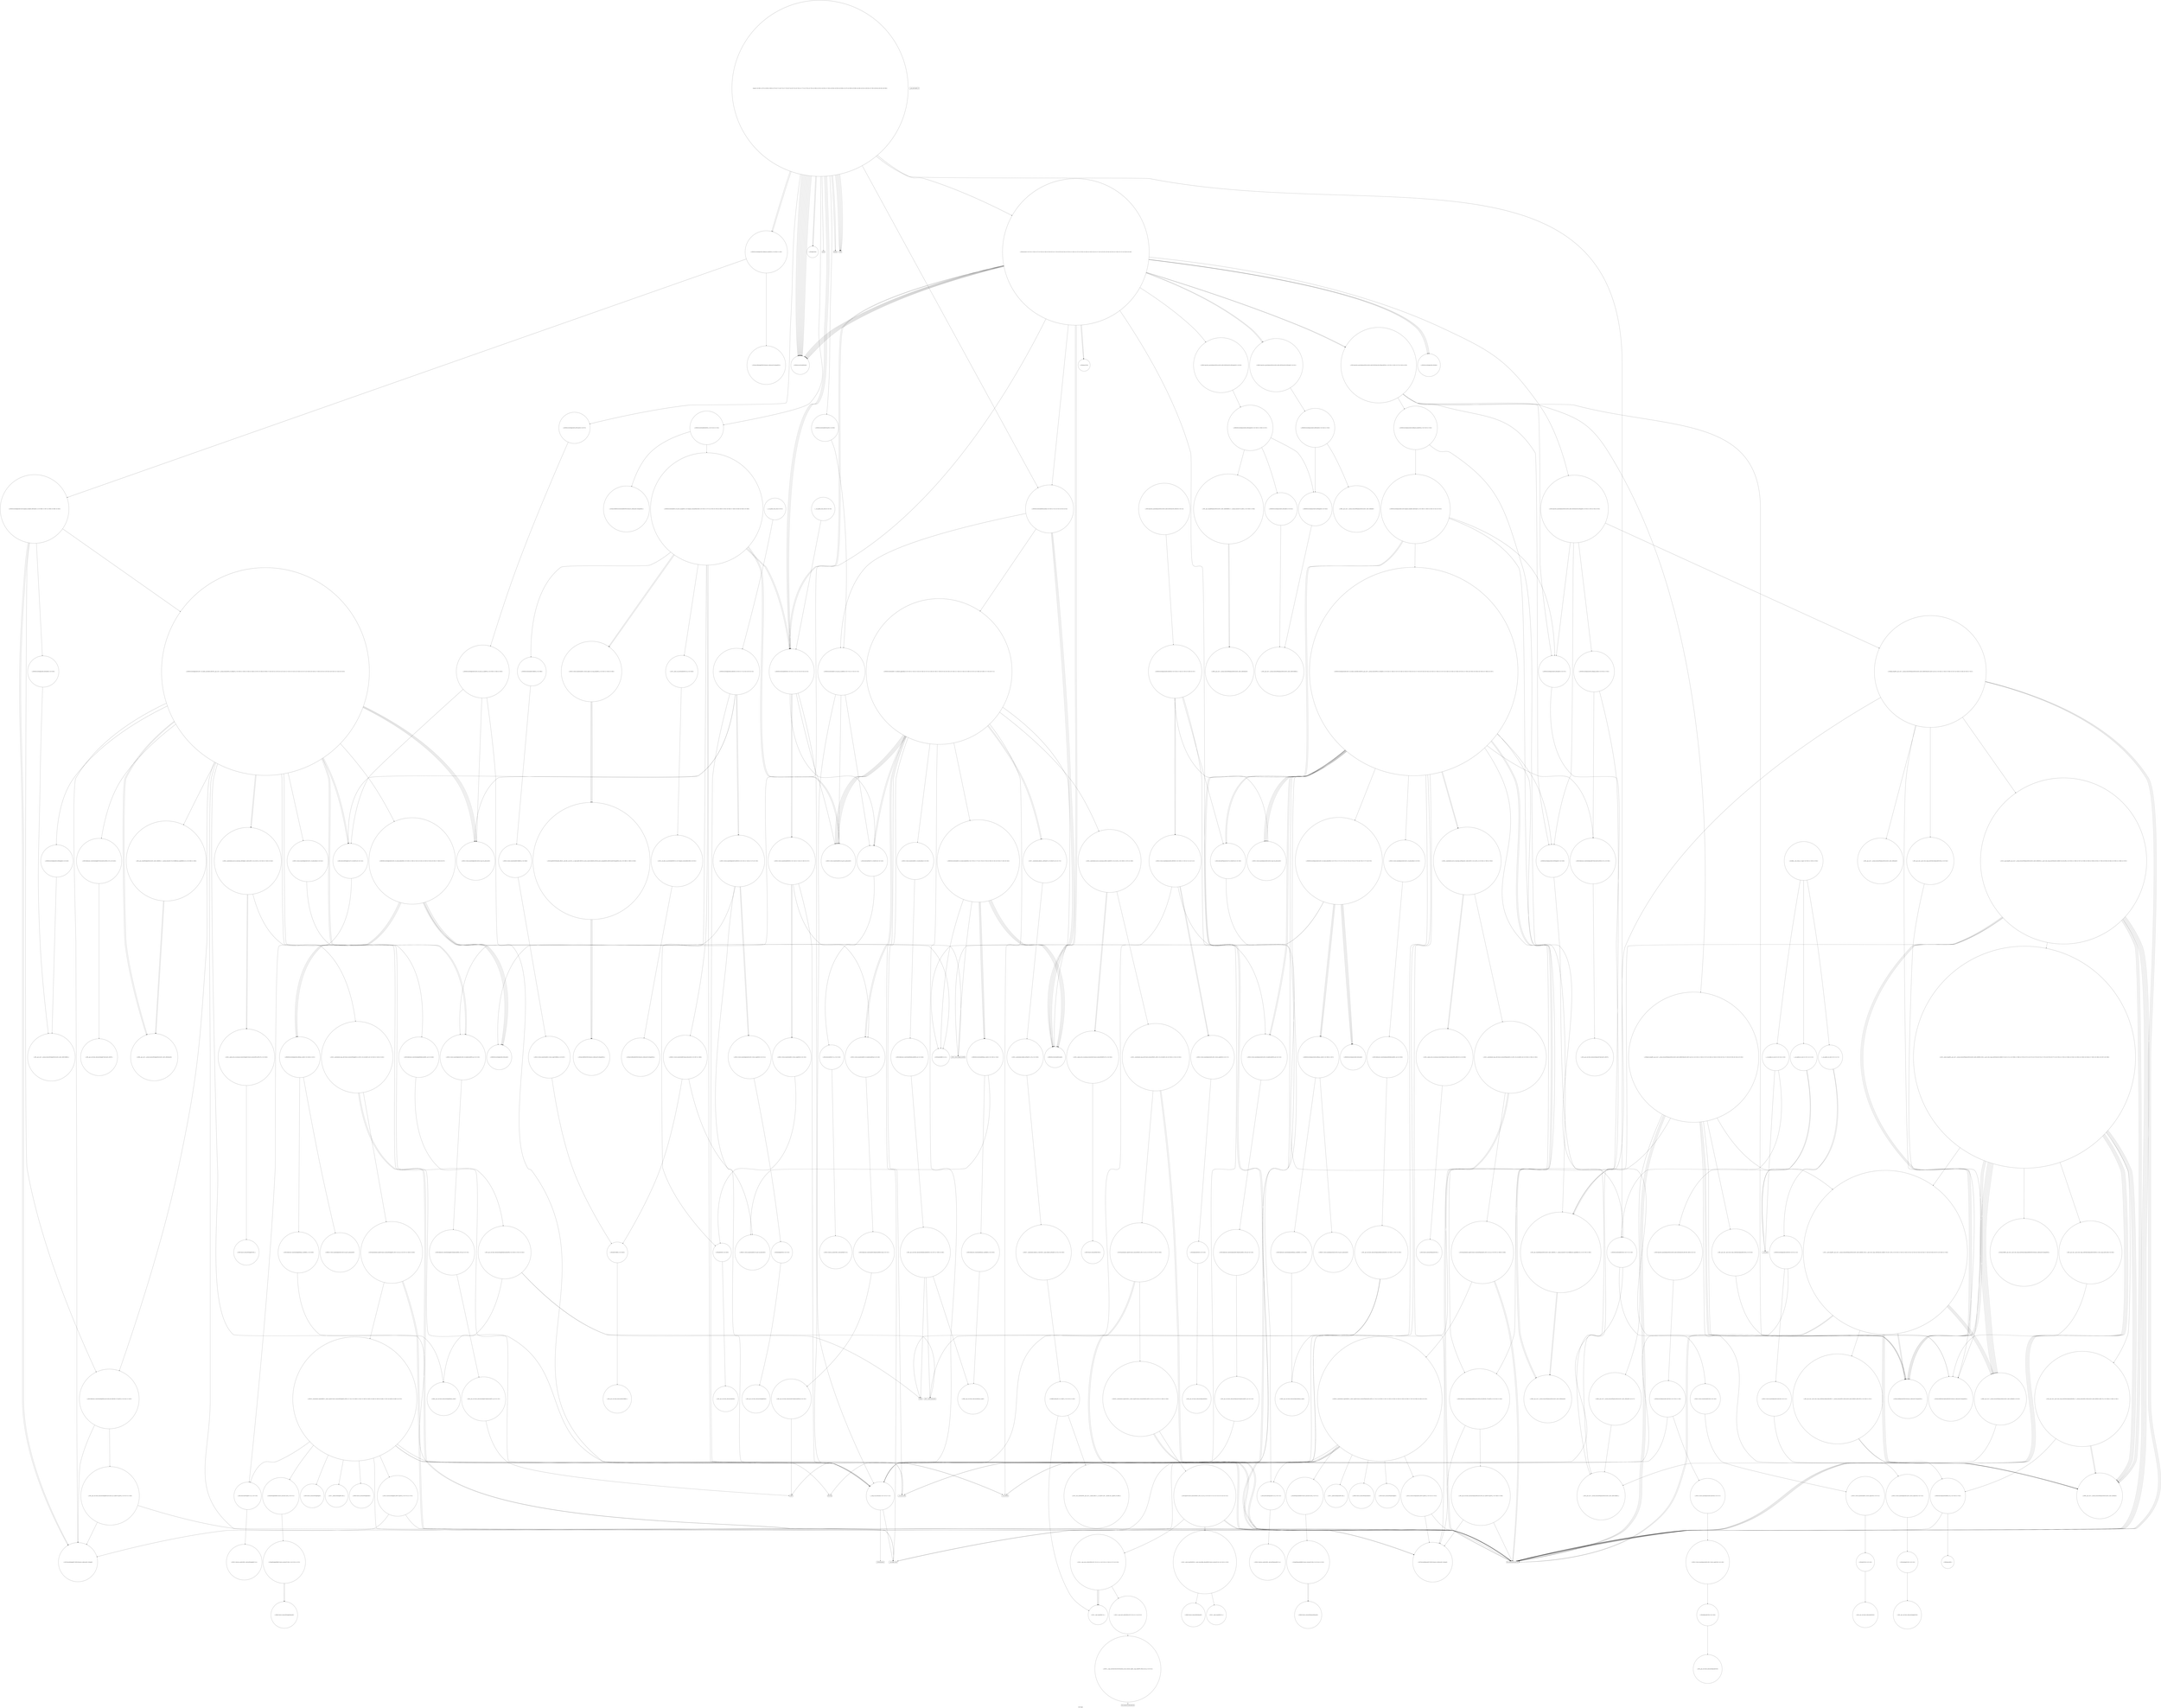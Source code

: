 digraph "Call Graph" {
	label="Call Graph";

	Node0x56152b97f170 [shape=record,shape=circle,label="{__cxx_global_var_init|{<s0>1|<s1>2}}"];
	Node0x56152b97f170:s0 -> Node0x56152b97f1f0[color=black];
	Node0x56152b97f170:s1 -> Node0x56152bebcf20[color=black];
	Node0x56152bec4760 [shape=record,shape=circle,label="{_ZSt13__adjust_heapIN9__gnu_cxx17__normal_iteratorIP5phaseSt6vectorIS2_SaIS2_EEEElS2_NS0_5__ops15_Iter_comp_iterISt4lessIS2_EEEEvT_T0_SE_T1_T2_|{<s0>368|<s1>369|<s2>370|<s3>371|<s4>372|<s5>373|<s6>374|<s7>375|<s8>376|<s9>377|<s10>378|<s11>379|<s12>380|<s13>381|<s14>382|<s15>383|<s16>384|<s17>385|<s18>386|<s19>387|<s20>388}}"];
	Node0x56152bec4760:s0 -> Node0x56152bec3f60[color=black];
	Node0x56152bec4760:s1 -> Node0x56152bec3f60[color=black];
	Node0x56152bec4760:s2 -> Node0x56152bec47e0[color=black];
	Node0x56152bec4760:s3 -> Node0x56152bec3f60[color=black];
	Node0x56152bec4760:s4 -> Node0x56152bec3d60[color=black];
	Node0x56152bec4760:s5 -> Node0x56152bebf1a0[color=black];
	Node0x56152bec4760:s6 -> Node0x56152bec3f60[color=black];
	Node0x56152bec4760:s7 -> Node0x56152bec3d60[color=black];
	Node0x56152bec4760:s8 -> Node0x56152bebeba0[color=black];
	Node0x56152bec4760:s9 -> Node0x56152bec3f60[color=black];
	Node0x56152bec4760:s10 -> Node0x56152bec3d60[color=black];
	Node0x56152bec4760:s11 -> Node0x56152bebf1a0[color=black];
	Node0x56152bec4760:s12 -> Node0x56152bec3f60[color=black];
	Node0x56152bec4760:s13 -> Node0x56152bec3d60[color=black];
	Node0x56152bec4760:s14 -> Node0x56152bebeba0[color=black];
	Node0x56152bec4760:s15 -> Node0x56152bec4860[color=black];
	Node0x56152bec4760:s16 -> Node0x56152bec48e0[color=black];
	Node0x56152bec4760:s17 -> Node0x56152bebeba0[color=black];
	Node0x56152bec4760:s18 -> Node0x56152bebf1a0[color=black];
	Node0x56152bec4760:s19 -> Node0x56152bebeba0[color=black];
	Node0x56152bec4760:s20 -> Node0x56152bec3de0[color=black];
	Node0x56152bebe5a0 [shape=record,shape=Mrecord,label="{_ZSt20__throw_length_errorPKc}"];
	Node0x56152bebd420 [shape=record,shape=Mrecord,label="{__gxx_personality_v0}"];
	Node0x56152bec0e40 [shape=record,shape=circle,label="{_ZNSt6vectorI4edgeSaIS0_EE5beginEv|{<s0>440}}"];
	Node0x56152bec0e40:s0 -> Node0x56152bec12c0[color=black];
	Node0x56152bebeca0 [shape=record,shape=circle,label="{_ZSt4copyISt13move_iteratorIPxES1_ET0_T_S4_S3_|{<s0>210|<s1>211|<s2>212|<s3>213|<s4>214}}"];
	Node0x56152bebeca0:s0 -> Node0x56152bebeba0[color=black];
	Node0x56152bebeca0:s1 -> Node0x56152bebeda0[color=black];
	Node0x56152bebeca0:s2 -> Node0x56152bebeba0[color=black];
	Node0x56152bebeca0:s3 -> Node0x56152bebeda0[color=black];
	Node0x56152bebeca0:s4 -> Node0x56152bebed20[color=black];
	Node0x56152bebdb20 [shape=record,shape=circle,label="{_ZNSt6vectorIxSaIxEE5clearEv|{<s0>98}}"];
	Node0x56152bebdb20:s0 -> Node0x56152bec0740[color=black];
	Node0x56152bec1540 [shape=record,shape=circle,label="{_ZSt18uninitialized_copyISt13move_iteratorIP4edgeES2_ET0_T_S5_S4_|{<s0>457|<s1>458|<s2>459}}"];
	Node0x56152bec1540:s0 -> Node0x56152bebeba0[color=black];
	Node0x56152bec1540:s1 -> Node0x56152bebeba0[color=black];
	Node0x56152bec1540:s2 -> Node0x56152bec15c0[color=black];
	Node0x56152bebf3a0 [shape=record,shape=circle,label="{_ZNSt6vectorI5phaseSaIS0_EE12emplace_backIJS0_EEEvDpOT_|{<s0>238|<s1>239|<s2>240|<s3>241|<s4>242}}"];
	Node0x56152bebf3a0:s0 -> Node0x56152bebf4a0[color=black];
	Node0x56152bebf3a0:s1 -> Node0x56152bebf420[color=black];
	Node0x56152bebf3a0:s2 -> Node0x56152bebf320[color=black];
	Node0x56152bebf3a0:s3 -> Node0x56152bebf4a0[color=black];
	Node0x56152bebf3a0:s4 -> Node0x56152bec2d60[color=black];
	Node0x56152bebe220 [shape=record,shape=circle,label="{_ZNSt12_Vector_baseI5phaseSaIS0_EE13_M_deallocateEPS0_m|{<s0>116}}"];
	Node0x56152bebe220:s0 -> Node0x56152bebe320[color=black];
	Node0x56152bec1c40 [shape=record,shape=circle,label="{_ZNSt6vectorIxSaIxEEC2ERKS0_|{<s0>489}}"];
	Node0x56152bec1c40:s0 -> Node0x56152bec1f40[color=black];
	Node0x56152bec32e0 [shape=record,shape=circle,label="{_ZNKSt12_Vector_baseI5phaseSaIS0_EE19_M_get_Tp_allocatorEv}"];
	Node0x56152bebf940 [shape=record,shape=circle,label="{_ZSt8_DestroyIP4edgeEvT_S2_|{<s0>129}}"];
	Node0x56152bebf940:s0 -> Node0x56152bebf9c0[color=black];
	Node0x56152bec39e0 [shape=record,shape=circle,label="{_ZSteqIP5phaseEbRKSt13move_iteratorIT_ES6_|{<s0>314|<s1>315}}"];
	Node0x56152bec39e0:s0 -> Node0x56152bec3a60[color=black];
	Node0x56152bec39e0:s1 -> Node0x56152bec3a60[color=black];
	Node0x56152bec0040 [shape=record,shape=circle,label="{_ZNSt12_Vector_baseIxSaIxEE12_Vector_implC2Ev|{<s0>141}}"];
	Node0x56152bec0040:s0 -> Node0x56152bec00c0[color=black];
	Node0x56152bec40e0 [shape=record,shape=circle,label="{_ZNKSt6vectorI5phaseSaIS0_EE5emptyEv|{<s0>335|<s1>336|<s2>337}}"];
	Node0x56152bec40e0:s0 -> Node0x56152bec41e0[color=black];
	Node0x56152bec40e0:s1 -> Node0x56152bec4260[color=black];
	Node0x56152bec40e0:s2 -> Node0x56152bec4160[color=black];
	Node0x56152bec0740 [shape=record,shape=circle,label="{_ZNSt6vectorIxSaIxEE15_M_erase_at_endEPx|{<s0>172|<s1>173|<s2>174}}"];
	Node0x56152bec0740:s0 -> Node0x56152bec0240[color=black];
	Node0x56152bec0740:s1 -> Node0x56152bec01c0[color=black];
	Node0x56152bec0740:s2 -> Node0x56152bebdfa0[color=black];
	Node0x56152b97f1f0 [shape=record,shape=circle,label="{_ZNSt6vectorI4edgeSaIS0_EEC2Ev|{<s0>3|<s1>4}}"];
	Node0x56152b97f1f0:s0 -> Node0x56152bebf5c0[color=black];
	Node0x56152b97f1f0:s1 -> Node0x56152bebdfa0[color=black];
	Node0x56152bec47e0 [shape=record,shape=circle,label="{_ZN9__gnu_cxx5__ops15_Iter_comp_iterISt4lessI5phaseEEclINS_17__normal_iteratorIPS3_St6vectorIS3_SaIS3_EEEESC_EEbT_T0_|{<s0>389|<s1>390|<s2>391}}"];
	Node0x56152bec47e0:s0 -> Node0x56152bec3d60[color=black];
	Node0x56152bec47e0:s1 -> Node0x56152bec3d60[color=black];
	Node0x56152bec47e0:s2 -> Node0x56152bec3fe0[color=black];
	Node0x56152bebe620 [shape=record,shape=circle,label="{_ZSt3maxImERKT_S2_S2_}"];
	Node0x56152bebd4a0 [shape=record,shape=circle,label="{_ZNKSt6vectorIxSaIxEE4sizeEv}"];
	Node0x56152bec0ec0 [shape=record,shape=circle,label="{_ZNSt12_Vector_baseI4edgeSaIS0_EE11_M_allocateEm|{<s0>441}}"];
	Node0x56152bec0ec0:s0 -> Node0x56152bec1340[color=black];
	Node0x56152bebed20 [shape=record,shape=circle,label="{_ZSt14__copy_move_a2ILb1EPxS0_ET1_T0_S2_S1_|{<s0>215|<s1>216|<s2>217|<s3>218}}"];
	Node0x56152bebed20:s0 -> Node0x56152bec0cc0[color=black];
	Node0x56152bebed20:s1 -> Node0x56152bec0cc0[color=black];
	Node0x56152bebed20:s2 -> Node0x56152bec0cc0[color=black];
	Node0x56152bebed20:s3 -> Node0x56152bebee20[color=black];
	Node0x56152bebdba0 [shape=record,shape=circle,label="{_ZNSt6vectorI4edgeSaIS0_EE9push_backEOS0_|{<s0>99|<s1>100}}"];
	Node0x56152bebdba0:s0 -> Node0x56152bec4a60[color=black];
	Node0x56152bebdba0:s1 -> Node0x56152bec49e0[color=black];
	Node0x56152bec15c0 [shape=record,shape=circle,label="{_ZNSt20__uninitialized_copyILb0EE13__uninit_copyISt13move_iteratorIP4edgeES4_EET0_T_S7_S6_|{<s0>460|<s1>461|<s2>462|<s3>463|<s4>464|<s5>465|<s6>466|<s7>467|<s8>468|<s9>469|<s10>470}}"];
	Node0x56152bec15c0:s0 -> Node0x56152bec1640[color=black];
	Node0x56152bec15c0:s1 -> Node0x56152bec1740[color=black];
	Node0x56152bec15c0:s2 -> Node0x56152bec17c0[color=black];
	Node0x56152bec15c0:s3 -> Node0x56152bec16c0[color=black];
	Node0x56152bec15c0:s4 -> Node0x56152bec1840[color=black];
	Node0x56152bec15c0:s5 -> Node0x56152bebe020[color=black];
	Node0x56152bec15c0:s6 -> Node0x56152bebf940[color=black];
	Node0x56152bec15c0:s7 -> Node0x56152bec09c0[color=black];
	Node0x56152bec15c0:s8 -> Node0x56152bec0a40[color=black];
	Node0x56152bec15c0:s9 -> Node0x56152bec3960[color=black];
	Node0x56152bec15c0:s10 -> Node0x56152bebdfa0[color=black];
	Node0x56152bebf420 [shape=record,shape=circle,label="{_ZNSt16allocator_traitsISaI5phaseEE9constructIS0_JS0_EEEvRS1_PT_DpOT0_|{<s0>243|<s1>244}}"];
	Node0x56152bebf420:s0 -> Node0x56152bebf4a0[color=black];
	Node0x56152bebf420:s1 -> Node0x56152bec2de0[color=black];
	Node0x56152bebe2a0 [shape=record,shape=circle,label="{_ZNSt12_Vector_baseI5phaseSaIS0_EE12_Vector_implD2Ev|{<s0>117}}"];
	Node0x56152bebe2a0:s0 -> Node0x56152bebe4a0[color=black];
	Node0x56152bec1cc0 [shape=record,shape=circle,label="{_ZNSaIxED2Ev|{<s0>490}}"];
	Node0x56152bec1cc0:s0 -> Node0x56152bec0640[color=black];
	Node0x56152bec3360 [shape=record,shape=circle,label="{_ZNK9__gnu_cxx13new_allocatorI5phaseE8max_sizeEv}"];
	Node0x56152bebf9c0 [shape=record,shape=circle,label="{_ZNSt12_Destroy_auxILb1EE9__destroyIP4edgeEEvT_S4_}"];
	Node0x56152bec3a60 [shape=record,shape=circle,label="{_ZNKSt13move_iteratorIP5phaseE4baseEv}"];
	Node0x56152bec00c0 [shape=record,shape=circle,label="{_ZNSaIxEC2Ev|{<s0>142}}"];
	Node0x56152bec00c0:s0 -> Node0x56152bec0140[color=black];
	Node0x56152bec4160 [shape=record,shape=circle,label="{_ZN9__gnu_cxxeqIPK5phaseSt6vectorIS1_SaIS1_EEEEbRKNS_17__normal_iteratorIT_T0_EESC_|{<s0>338|<s1>339}}"];
	Node0x56152bec4160:s0 -> Node0x56152bec42e0[color=black];
	Node0x56152bec4160:s1 -> Node0x56152bec42e0[color=black];
	Node0x56152bec07c0 [shape=record,shape=circle,label="{_ZSt27__uninitialized_default_n_aIPxmxET_S1_T0_RSaIT1_E|{<s0>175}}"];
	Node0x56152bec07c0:s0 -> Node0x56152bec0ac0[color=black];
	Node0x56152bebce20 [shape=record,shape=circle,label="{__cxx_global_array_dtor|{<s0>5}}"];
	Node0x56152bebce20:s0 -> Node0x56152bebcea0[color=black];
	Node0x56152bec4860 [shape=record,shape=circle,label="{_ZSt4moveIRN9__gnu_cxx5__ops15_Iter_comp_iterISt4lessI5phaseEEEEONSt16remove_referenceIT_E4typeEOS9_}"];
	Node0x56152bebe6a0 [shape=record,shape=circle,label="{_ZNSt16allocator_traitsISaIxEE8max_sizeERKS0_|{<s0>195}}"];
	Node0x56152bebe6a0:s0 -> Node0x56152bebe7a0[color=black];
	Node0x56152bebd520 [shape=record,shape=circle,label="{_ZNSt6vectorIxSaIxEEixEm}"];
	Node0x56152bec0f40 [shape=record,shape=circle,label="{_ZSt34__uninitialized_move_if_noexcept_aIP4edgeS1_SaIS0_EET0_T_S4_S3_RT1_|{<s0>442|<s1>443|<s2>444}}"];
	Node0x56152bec0f40:s0 -> Node0x56152bec14c0[color=black];
	Node0x56152bec0f40:s1 -> Node0x56152bec14c0[color=black];
	Node0x56152bec0f40:s2 -> Node0x56152bec1440[color=black];
	Node0x56152bebeda0 [shape=record,shape=circle,label="{_ZSt12__miter_baseIPxEDTcl12__miter_basecldtfp_4baseEEESt13move_iteratorIT_E|{<s0>219|<s1>220}}"];
	Node0x56152bebeda0:s0 -> Node0x56152bebf020[color=black];
	Node0x56152bebeda0:s1 -> Node0x56152bebefa0[color=black];
	Node0x56152bebdc20 [shape=record,shape=circle,label="{_ZN4edgeC2Eii}"];
	Node0x56152bec1640 [shape=record,shape=circle,label="{_ZStneIP4edgeEbRKSt13move_iteratorIT_ES6_|{<s0>471}}"];
	Node0x56152bec1640:s0 -> Node0x56152bec18c0[color=black];
	Node0x56152bebf4a0 [shape=record,shape=circle,label="{_ZSt7forwardI5phaseEOT_RNSt16remove_referenceIS1_E4typeE}"];
	Node0x56152bebe320 [shape=record,shape=circle,label="{_ZNSt16allocator_traitsISaI5phaseEE10deallocateERS1_PS0_m|{<s0>118}}"];
	Node0x56152bebe320:s0 -> Node0x56152bebe3a0[color=black];
	Node0x56152bec1d40 [shape=record,shape=circle,label="{_ZNSt12_Vector_baseIxSaIxEE12_Vector_impl12_M_swap_dataERS2_|{<s0>491|<s1>492|<s2>493}}"];
	Node0x56152bec1d40:s0 -> Node0x56152bec2040[color=black];
	Node0x56152bec1d40:s1 -> Node0x56152bec2040[color=black];
	Node0x56152bec1d40:s2 -> Node0x56152bec2040[color=black];
	Node0x56152bec33e0 [shape=record,shape=circle,label="{_ZNSt16allocator_traitsISaI5phaseEE8allocateERS1_m|{<s0>289}}"];
	Node0x56152bec33e0:s0 -> Node0x56152bec3460[color=black];
	Node0x56152bebfa40 [shape=record,shape=circle,label="{_ZNSt12_Vector_baseI4edgeSaIS0_EE13_M_deallocateEPS0_m|{<s0>130}}"];
	Node0x56152bebfa40:s0 -> Node0x56152bebfb40[color=black];
	Node0x56152bec3ae0 [shape=record,shape=circle,label="{_ZNSt13move_iteratorIP5phaseEC2ES1_}"];
	Node0x56152bec0140 [shape=record,shape=circle,label="{_ZN9__gnu_cxx13new_allocatorIxEC2Ev}"];
	Node0x56152bec41e0 [shape=record,shape=circle,label="{_ZNKSt6vectorI5phaseSaIS0_EE5beginEv|{<s0>340}}"];
	Node0x56152bec41e0:s0 -> Node0x56152bec4360[color=black];
	Node0x56152bec0840 [shape=record,shape=circle,label="{_ZNKSt6vectorIxSaIxEE12_M_check_lenEmPKc|{<s0>176|<s1>177|<s2>178|<s3>179|<s4>180|<s5>181|<s6>182|<s7>183|<s8>184}}"];
	Node0x56152bec0840:s0 -> Node0x56152bebe520[color=black];
	Node0x56152bec0840:s1 -> Node0x56152bebd4a0[color=black];
	Node0x56152bec0840:s2 -> Node0x56152bebe5a0[color=black];
	Node0x56152bec0840:s3 -> Node0x56152bebd4a0[color=black];
	Node0x56152bec0840:s4 -> Node0x56152bebd4a0[color=black];
	Node0x56152bec0840:s5 -> Node0x56152bebe620[color=black];
	Node0x56152bec0840:s6 -> Node0x56152bebd4a0[color=black];
	Node0x56152bec0840:s7 -> Node0x56152bebe520[color=black];
	Node0x56152bec0840:s8 -> Node0x56152bebe520[color=black];
	Node0x56152bebcea0 [shape=record,shape=circle,label="{_ZNSt6vectorI4edgeSaIS0_EED2Ev|{<s0>6|<s1>7|<s2>8|<s3>9|<s4>10}}"];
	Node0x56152bebcea0:s0 -> Node0x56152bebf840[color=black];
	Node0x56152bebcea0:s1 -> Node0x56152bebf7c0[color=black];
	Node0x56152bebcea0:s2 -> Node0x56152bebf8c0[color=black];
	Node0x56152bebcea0:s3 -> Node0x56152bebf8c0[color=black];
	Node0x56152bebcea0:s4 -> Node0x56152bebdfa0[color=black];
	Node0x56152bec48e0 [shape=record,shape=circle,label="{_ZN9__gnu_cxx5__ops14_Iter_comp_valISt4lessI5phaseEEC2EONS0_15_Iter_comp_iterIS4_EE|{<s0>392}}"];
	Node0x56152bec48e0:s0 -> Node0x56152bec3be0[color=black];
	Node0x56152bebe720 [shape=record,shape=circle,label="{_ZNKSt12_Vector_baseIxSaIxEE19_M_get_Tp_allocatorEv}"];
	Node0x56152bebd5a0 [shape=record,shape=circle,label="{_ZNSt14priority_queueI5phaseSt6vectorIS0_SaIS0_EESt4lessIS0_EE4pushEOS0_|{<s0>55|<s1>56|<s2>57|<s3>58|<s4>59}}"];
	Node0x56152bebd5a0:s0 -> Node0x56152bebf1a0[color=black];
	Node0x56152bebd5a0:s1 -> Node0x56152bebf120[color=black];
	Node0x56152bebd5a0:s2 -> Node0x56152bebf2a0[color=black];
	Node0x56152bebd5a0:s3 -> Node0x56152bebf320[color=black];
	Node0x56152bebd5a0:s4 -> Node0x56152bebf220[color=black];
	Node0x56152bec0fc0 [shape=record,shape=circle,label="{_ZNK9__gnu_cxx17__normal_iteratorIP4edgeSt6vectorIS1_SaIS1_EEE4baseEv}"];
	Node0x56152bebee20 [shape=record,shape=circle,label="{_ZSt13__copy_move_aILb1EPxS0_ET1_T0_S2_S1_|{<s0>221}}"];
	Node0x56152bebee20:s0 -> Node0x56152bebeea0[color=black];
	Node0x56152bebdca0 [shape=record,shape=circle,label="{_ZNSt6vectorIxSaIxEEaSEOS1_|{<s0>101|<s1>102}}"];
	Node0x56152bebdca0:s0 -> Node0x56152bec1b40[color=black];
	Node0x56152bebdca0:s1 -> Node0x56152bec1ac0[color=black];
	Node0x56152bec16c0 [shape=record,shape=circle,label="{_ZSt10_ConstructI4edgeJS0_EEvPT_DpOT0_|{<s0>472|<s1>473}}"];
	Node0x56152bec16c0:s0 -> Node0x56152bec4b60[color=black];
	Node0x56152bec16c0:s1 -> Node0x56152bebeba0[color=black];
	Node0x56152bec2d60 [shape=record,shape=circle,label="{_ZNSt6vectorI5phaseSaIS0_EE17_M_realloc_insertIJS0_EEEvN9__gnu_cxx17__normal_iteratorIPS0_S2_EEDpOT_|{<s0>245|<s1>246|<s2>247|<s3>248|<s4>249|<s5>250|<s6>251|<s7>252|<s8>253|<s9>254|<s10>255|<s11>256|<s12>257|<s13>258|<s14>259|<s15>260|<s16>261|<s17>262|<s18>263|<s19>264|<s20>265|<s21>266|<s22>267}}"];
	Node0x56152bec2d60:s0 -> Node0x56152bec2e60[color=black];
	Node0x56152bec2d60:s1 -> Node0x56152bebf2a0[color=black];
	Node0x56152bec2d60:s2 -> Node0x56152bec2ee0[color=black];
	Node0x56152bec2d60:s3 -> Node0x56152bec2f60[color=black];
	Node0x56152bec2d60:s4 -> Node0x56152bebf4a0[color=black];
	Node0x56152bec2d60:s5 -> Node0x56152bebf420[color=black];
	Node0x56152bec2d60:s6 -> Node0x56152bec3060[color=black];
	Node0x56152bec2d60:s7 -> Node0x56152bebdea0[color=black];
	Node0x56152bec2d60:s8 -> Node0x56152bec2fe0[color=black];
	Node0x56152bec2d60:s9 -> Node0x56152bec3060[color=black];
	Node0x56152bec2d60:s10 -> Node0x56152bebdea0[color=black];
	Node0x56152bec2d60:s11 -> Node0x56152bec2fe0[color=black];
	Node0x56152bec2d60:s12 -> Node0x56152bebe020[color=black];
	Node0x56152bec2d60:s13 -> Node0x56152bec30e0[color=black];
	Node0x56152bec2d60:s14 -> Node0x56152bec0a40[color=black];
	Node0x56152bec2d60:s15 -> Node0x56152bebdea0[color=black];
	Node0x56152bec2d60:s16 -> Node0x56152bebde20[color=black];
	Node0x56152bec2d60:s17 -> Node0x56152bebe220[color=black];
	Node0x56152bec2d60:s18 -> Node0x56152bec09c0[color=black];
	Node0x56152bec2d60:s19 -> Node0x56152bebdea0[color=black];
	Node0x56152bec2d60:s20 -> Node0x56152bebde20[color=black];
	Node0x56152bec2d60:s21 -> Node0x56152bebe220[color=black];
	Node0x56152bec2d60:s22 -> Node0x56152bebdfa0[color=black];
	Node0x56152bebe3a0 [shape=record,shape=circle,label="{_ZN9__gnu_cxx13new_allocatorI5phaseE10deallocateEPS1_m|{<s0>119}}"];
	Node0x56152bebe3a0:s0 -> Node0x56152bebe420[color=black];
	Node0x56152bec1dc0 [shape=record,shape=circle,label="{_ZSt15__alloc_on_moveISaIxEEvRT_S2_|{<s0>494}}"];
	Node0x56152bec1dc0:s0 -> Node0x56152bec2140[color=black];
	Node0x56152bec3460 [shape=record,shape=circle,label="{_ZN9__gnu_cxx13new_allocatorI5phaseE8allocateEmPKv|{<s0>290|<s1>291|<s2>292}}"];
	Node0x56152bec3460:s0 -> Node0x56152bec3360[color=black];
	Node0x56152bec3460:s1 -> Node0x56152bebe920[color=black];
	Node0x56152bec3460:s2 -> Node0x56152bebe9a0[color=black];
	Node0x56152bebfac0 [shape=record,shape=circle,label="{_ZNSt12_Vector_baseI4edgeSaIS0_EE12_Vector_implD2Ev|{<s0>131}}"];
	Node0x56152bebfac0:s0 -> Node0x56152bebfc40[color=black];
	Node0x56152bec3b60 [shape=record,shape=circle,label="{_ZN9__gnu_cxx13new_allocatorI5phaseE7destroyIS1_EEvPT_}"];
	Node0x56152bec01c0 [shape=record,shape=circle,label="{_ZSt8_DestroyIPxxEvT_S1_RSaIT0_E|{<s0>143}}"];
	Node0x56152bec01c0:s0 -> Node0x56152bec0340[color=black];
	Node0x56152bec4260 [shape=record,shape=circle,label="{_ZNKSt6vectorI5phaseSaIS0_EE3endEv|{<s0>341}}"];
	Node0x56152bec4260:s0 -> Node0x56152bec4360[color=black];
	Node0x56152bec08c0 [shape=record,shape=circle,label="{_ZNSt12_Vector_baseIxSaIxEE11_M_allocateEm|{<s0>185}}"];
	Node0x56152bec08c0:s0 -> Node0x56152bebe820[color=black];
	Node0x56152bebcf20 [shape=record,shape=Mrecord,label="{__cxa_atexit}"];
	Node0x56152bec4960 [shape=record,shape=circle,label="{_ZNSt6vectorI4edgeSaIS0_EE15_M_erase_at_endEPS0_|{<s0>393|<s1>394|<s2>395}}"];
	Node0x56152bec4960:s0 -> Node0x56152bebf840[color=black];
	Node0x56152bec4960:s1 -> Node0x56152bebf7c0[color=black];
	Node0x56152bec4960:s2 -> Node0x56152bebdfa0[color=black];
	Node0x56152bebe7a0 [shape=record,shape=circle,label="{_ZNK9__gnu_cxx13new_allocatorIxE8max_sizeEv}"];
	Node0x56152bebd620 [shape=record,shape=circle,label="{_ZN5phaseC2Eii}"];
	Node0x56152bec1040 [shape=record,shape=circle,label="{_ZNSt16allocator_traitsISaI4edgeEE7destroyIS0_EEvRS1_PT_|{<s0>445}}"];
	Node0x56152bec1040:s0 -> Node0x56152bec1a40[color=black];
	Node0x56152bebeea0 [shape=record,shape=circle,label="{_ZNSt11__copy_moveILb1ELb1ESt26random_access_iterator_tagE8__copy_mIxEEPT_PKS3_S6_S4_|{<s0>222}}"];
	Node0x56152bebeea0:s0 -> Node0x56152bebef20[color=black];
	Node0x56152bebdd20 [shape=record,shape=Mrecord,label="{printf}"];
	Node0x56152bec1740 [shape=record,shape=circle,label="{_ZSt11__addressofI4edgeEPT_RS1_}"];
	Node0x56152bec2de0 [shape=record,shape=circle,label="{_ZN9__gnu_cxx13new_allocatorI5phaseE9constructIS1_JS1_EEEvPT_DpOT0_|{<s0>268|<s1>269}}"];
	Node0x56152bec2de0:s0 -> Node0x56152bebf4a0[color=black];
	Node0x56152bec2de0:s1 -> Node0x56152bebeba0[color=black];
	Node0x56152bebe420 [shape=record,shape=Mrecord,label="{_ZdlPv}"];
	Node0x56152bec1e40 [shape=record,shape=circle,label="{_ZNSaIxEC2ERKS_|{<s0>495}}"];
	Node0x56152bec1e40:s0 -> Node0x56152bec1ec0[color=black];
	Node0x56152bec34e0 [shape=record,shape=circle,label="{_ZSt22__uninitialized_copy_aISt13move_iteratorIP5phaseES2_S1_ET0_T_S5_S4_RSaIT1_E|{<s0>293|<s1>294|<s2>295}}"];
	Node0x56152bec34e0:s0 -> Node0x56152bebeba0[color=black];
	Node0x56152bec34e0:s1 -> Node0x56152bebeba0[color=black];
	Node0x56152bec34e0:s2 -> Node0x56152bec35e0[color=black];
	Node0x56152bebfb40 [shape=record,shape=circle,label="{_ZNSt16allocator_traitsISaI4edgeEE10deallocateERS1_PS0_m|{<s0>132}}"];
	Node0x56152bebfb40:s0 -> Node0x56152bebfbc0[color=black];
	Node0x56152bec3be0 [shape=record,shape=circle,label="{_ZSt4moveIRSt4lessI5phaseEEONSt16remove_referenceIT_E4typeEOS5_}"];
	Node0x56152bec0240 [shape=record,shape=circle,label="{_ZNSt12_Vector_baseIxSaIxEE19_M_get_Tp_allocatorEv}"];
	Node0x56152bec42e0 [shape=record,shape=circle,label="{_ZNK9__gnu_cxx17__normal_iteratorIPK5phaseSt6vectorIS1_SaIS1_EEE4baseEv}"];
	Node0x56152bec0940 [shape=record,shape=circle,label="{_ZSt34__uninitialized_move_if_noexcept_aIPxS0_SaIxEET0_T_S3_S2_RT1_|{<s0>186|<s1>187|<s2>188}}"];
	Node0x56152bec0940:s0 -> Node0x56152bebeaa0[color=black];
	Node0x56152bec0940:s1 -> Node0x56152bebeaa0[color=black];
	Node0x56152bec0940:s2 -> Node0x56152bebea20[color=black];
	Node0x56152bebcfa0 [shape=record,shape=circle,label="{__cxx_global_var_init.1|{<s0>11|<s1>12}}"];
	Node0x56152bebcfa0:s0 -> Node0x56152bebd020[color=black];
	Node0x56152bebcfa0:s1 -> Node0x56152bebcf20[color=black];
	Node0x56152bec49e0 [shape=record,shape=circle,label="{_ZNSt6vectorI4edgeSaIS0_EE12emplace_backIJS0_EEEvDpOT_|{<s0>396|<s1>397|<s2>398|<s3>399|<s4>400}}"];
	Node0x56152bec49e0:s0 -> Node0x56152bec4b60[color=black];
	Node0x56152bec49e0:s1 -> Node0x56152bec4ae0[color=black];
	Node0x56152bec49e0:s2 -> Node0x56152bec4c60[color=black];
	Node0x56152bec49e0:s3 -> Node0x56152bec4b60[color=black];
	Node0x56152bec49e0:s4 -> Node0x56152bec4be0[color=black];
	Node0x56152bebe820 [shape=record,shape=circle,label="{_ZNSt16allocator_traitsISaIxEE8allocateERS0_m|{<s0>196}}"];
	Node0x56152bebe820:s0 -> Node0x56152bebe8a0[color=black];
	Node0x56152bebd6a0 [shape=record,shape=circle,label="{_ZNKSt14priority_queueI5phaseSt6vectorIS0_SaIS0_EESt4lessIS0_EE5emptyEv|{<s0>60}}"];
	Node0x56152bebd6a0:s0 -> Node0x56152bec40e0[color=black];
	Node0x56152bec10c0 [shape=record,shape=circle,label="{_ZNKSt6vectorI4edgeSaIS0_EE8max_sizeEv|{<s0>446|<s1>447}}"];
	Node0x56152bec10c0:s0 -> Node0x56152bec11c0[color=black];
	Node0x56152bec10c0:s1 -> Node0x56152bec1140[color=black];
	Node0x56152bebef20 [shape=record,shape=Mrecord,label="{llvm.memmove.p0i8.p0i8.i64}"];
	Node0x56152bebdda0 [shape=record,shape=circle,label="{_ZNSt6vectorI5phaseSaIS0_EED2Ev|{<s0>103|<s1>104|<s2>105|<s3>106|<s4>107}}"];
	Node0x56152bebdda0:s0 -> Node0x56152bebdea0[color=black];
	Node0x56152bebdda0:s1 -> Node0x56152bebde20[color=black];
	Node0x56152bebdda0:s2 -> Node0x56152bebdf20[color=black];
	Node0x56152bebdda0:s3 -> Node0x56152bebdf20[color=black];
	Node0x56152bebdda0:s4 -> Node0x56152bebdfa0[color=black];
	Node0x56152bec17c0 [shape=record,shape=circle,label="{_ZNKSt13move_iteratorIP4edgeEdeEv}"];
	Node0x56152bec2e60 [shape=record,shape=circle,label="{_ZNKSt6vectorI5phaseSaIS0_EE12_M_check_lenEmPKc|{<s0>270|<s1>271|<s2>272|<s3>273|<s4>274|<s5>275|<s6>276|<s7>277|<s8>278}}"];
	Node0x56152bec2e60:s0 -> Node0x56152bec3160[color=black];
	Node0x56152bec2e60:s1 -> Node0x56152bec31e0[color=black];
	Node0x56152bec2e60:s2 -> Node0x56152bebe5a0[color=black];
	Node0x56152bec2e60:s3 -> Node0x56152bec31e0[color=black];
	Node0x56152bec2e60:s4 -> Node0x56152bec31e0[color=black];
	Node0x56152bec2e60:s5 -> Node0x56152bebe620[color=black];
	Node0x56152bec2e60:s6 -> Node0x56152bec31e0[color=black];
	Node0x56152bec2e60:s7 -> Node0x56152bec3160[color=black];
	Node0x56152bec2e60:s8 -> Node0x56152bec3160[color=black];
	Node0x56152bebe4a0 [shape=record,shape=circle,label="{_ZNSaI5phaseED2Ev|{<s0>120}}"];
	Node0x56152bebe4a0:s0 -> Node0x56152bebf540[color=black];
	Node0x56152bec1ec0 [shape=record,shape=circle,label="{_ZN9__gnu_cxx13new_allocatorIxEC2ERKS1_}"];
	Node0x56152bec3560 [shape=record,shape=circle,label="{_ZSt32__make_move_if_noexcept_iteratorI5phaseSt13move_iteratorIPS0_EET0_PT_|{<s0>296}}"];
	Node0x56152bec3560:s0 -> Node0x56152bec3ae0[color=black];
	Node0x56152bebfbc0 [shape=record,shape=circle,label="{_ZN9__gnu_cxx13new_allocatorI4edgeE10deallocateEPS1_m|{<s0>133}}"];
	Node0x56152bebfbc0:s0 -> Node0x56152bebe420[color=black];
	Node0x56152bec3c60 [shape=record,shape=circle,label="{_ZN9__gnu_cxx5__ops14_Iter_comp_valISt4lessI5phaseEEC2ES4_|{<s0>316}}"];
	Node0x56152bec3c60:s0 -> Node0x56152bec3be0[color=black];
	Node0x56152bec02c0 [shape=record,shape=circle,label="{_ZNSt12_Vector_baseIxSaIxEED2Ev|{<s0>144|<s1>145|<s2>146|<s3>147}}"];
	Node0x56152bec02c0:s0 -> Node0x56152bec0440[color=black];
	Node0x56152bec02c0:s1 -> Node0x56152bec04c0[color=black];
	Node0x56152bec02c0:s2 -> Node0x56152bec04c0[color=black];
	Node0x56152bec02c0:s3 -> Node0x56152bebdfa0[color=black];
	Node0x56152bec4360 [shape=record,shape=circle,label="{_ZN9__gnu_cxx17__normal_iteratorIPK5phaseSt6vectorIS1_SaIS1_EEEC2ERKS3_}"];
	Node0x56152bec09c0 [shape=record,shape=Mrecord,label="{__cxa_rethrow}"];
	Node0x56152bebd020 [shape=record,shape=circle,label="{_ZNSt14priority_queueI5phaseSt6vectorIS0_SaIS0_EESt4lessIS0_EEC2IS3_vEEv|{<s0>13}}"];
	Node0x56152bebd020:s0 -> Node0x56152bebfd40[color=black];
	Node0x56152bec4a60 [shape=record,shape=circle,label="{_ZSt4moveIR4edgeEONSt16remove_referenceIT_E4typeEOS3_}"];
	Node0x56152bebe8a0 [shape=record,shape=circle,label="{_ZN9__gnu_cxx13new_allocatorIxE8allocateEmPKv|{<s0>197|<s1>198|<s2>199}}"];
	Node0x56152bebe8a0:s0 -> Node0x56152bebe7a0[color=black];
	Node0x56152bebe8a0:s1 -> Node0x56152bebe920[color=black];
	Node0x56152bebe8a0:s2 -> Node0x56152bebe9a0[color=black];
	Node0x56152bebd720 [shape=record,shape=circle,label="{_ZNKSt14priority_queueI5phaseSt6vectorIS0_SaIS0_EESt4lessIS0_EE3topEv|{<s0>61}}"];
	Node0x56152bebd720:s0 -> Node0x56152bec43e0[color=black];
	Node0x56152bec1140 [shape=record,shape=circle,label="{_ZNSt16allocator_traitsISaI4edgeEE8max_sizeERKS1_|{<s0>448}}"];
	Node0x56152bec1140:s0 -> Node0x56152bec1240[color=black];
	Node0x56152bebefa0 [shape=record,shape=circle,label="{_ZSt12__miter_baseIPxET_S1_}"];
	Node0x56152bebde20 [shape=record,shape=circle,label="{_ZSt8_DestroyIP5phaseS0_EvT_S2_RSaIT0_E|{<s0>108}}"];
	Node0x56152bebde20:s0 -> Node0x56152bebe120[color=black];
	Node0x56152bec1840 [shape=record,shape=circle,label="{_ZNSt13move_iteratorIP4edgeEppEv}"];
	Node0x56152bec2ee0 [shape=record,shape=circle,label="{_ZN9__gnu_cxxmiIP5phaseSt6vectorIS1_SaIS1_EEEENS_17__normal_iteratorIT_T0_E15difference_typeERKS9_SC_|{<s0>279|<s1>280}}"];
	Node0x56152bec2ee0:s0 -> Node0x56152bec3060[color=black];
	Node0x56152bec2ee0:s1 -> Node0x56152bec3060[color=black];
	Node0x56152bebf540 [shape=record,shape=circle,label="{_ZN9__gnu_cxx13new_allocatorI5phaseED2Ev}"];
	Node0x56152bec1f40 [shape=record,shape=circle,label="{_ZNSt12_Vector_baseIxSaIxEEC2ERKS0_|{<s0>496}}"];
	Node0x56152bec1f40:s0 -> Node0x56152bec1fc0[color=black];
	Node0x56152bec35e0 [shape=record,shape=circle,label="{_ZSt18uninitialized_copyISt13move_iteratorIP5phaseES2_ET0_T_S5_S4_|{<s0>297|<s1>298|<s2>299}}"];
	Node0x56152bec35e0:s0 -> Node0x56152bebeba0[color=black];
	Node0x56152bec35e0:s1 -> Node0x56152bebeba0[color=black];
	Node0x56152bec35e0:s2 -> Node0x56152bec3660[color=black];
	Node0x56152bebfc40 [shape=record,shape=circle,label="{_ZNSaI4edgeED2Ev|{<s0>134}}"];
	Node0x56152bebfc40:s0 -> Node0x56152bebfcc0[color=black];
	Node0x56152bec3ce0 [shape=record,shape=circle,label="{_ZNK9__gnu_cxx17__normal_iteratorIP5phaseSt6vectorIS1_SaIS1_EEEmiEl|{<s0>317}}"];
	Node0x56152bec3ce0:s0 -> Node0x56152bec3e60[color=black];
	Node0x56152bec0340 [shape=record,shape=circle,label="{_ZSt8_DestroyIPxEvT_S1_|{<s0>148}}"];
	Node0x56152bec0340:s0 -> Node0x56152bec03c0[color=black];
	Node0x56152bec43e0 [shape=record,shape=circle,label="{_ZNKSt6vectorI5phaseSaIS0_EE5frontEv|{<s0>342|<s1>343}}"];
	Node0x56152bec43e0:s0 -> Node0x56152bec41e0[color=black];
	Node0x56152bec43e0:s1 -> Node0x56152bec4460[color=black];
	Node0x56152bec0a40 [shape=record,shape=Mrecord,label="{__cxa_end_catch}"];
	Node0x56152bebd0a0 [shape=record,shape=circle,label="{_ZNSt14priority_queueI5phaseSt6vectorIS0_SaIS0_EESt4lessIS0_EED2Ev|{<s0>14}}"];
	Node0x56152bebd0a0:s0 -> Node0x56152bebdda0[color=black];
	Node0x56152bec4ae0 [shape=record,shape=circle,label="{_ZNSt16allocator_traitsISaI4edgeEE9constructIS0_JS0_EEEvRS1_PT_DpOT0_|{<s0>401|<s1>402}}"];
	Node0x56152bec4ae0:s0 -> Node0x56152bec4b60[color=black];
	Node0x56152bec4ae0:s1 -> Node0x56152bec4ce0[color=black];
	Node0x56152bebe920 [shape=record,shape=Mrecord,label="{_ZSt17__throw_bad_allocv}"];
	Node0x56152bebd7a0 [shape=record,shape=circle,label="{_ZNSt14priority_queueI5phaseSt6vectorIS0_SaIS0_EESt4lessIS0_EE3popEv|{<s0>62|<s1>63|<s2>64|<s3>65}}"];
	Node0x56152bebd7a0:s0 -> Node0x56152bebf2a0[color=black];
	Node0x56152bebd7a0:s1 -> Node0x56152bebf320[color=black];
	Node0x56152bebd7a0:s2 -> Node0x56152bec44e0[color=black];
	Node0x56152bebd7a0:s3 -> Node0x56152bec4560[color=black];
	Node0x56152bec11c0 [shape=record,shape=circle,label="{_ZNKSt12_Vector_baseI4edgeSaIS0_EE19_M_get_Tp_allocatorEv}"];
	Node0x56152bebf020 [shape=record,shape=circle,label="{_ZNKSt13move_iteratorIPxE4baseEv}"];
	Node0x56152bebdea0 [shape=record,shape=circle,label="{_ZNSt12_Vector_baseI5phaseSaIS0_EE19_M_get_Tp_allocatorEv}"];
	Node0x56152bec18c0 [shape=record,shape=circle,label="{_ZSteqIP4edgeEbRKSt13move_iteratorIT_ES6_|{<s0>474|<s1>475}}"];
	Node0x56152bec18c0:s0 -> Node0x56152bec1940[color=black];
	Node0x56152bec18c0:s1 -> Node0x56152bec1940[color=black];
	Node0x56152bec2f60 [shape=record,shape=circle,label="{_ZNSt12_Vector_baseI5phaseSaIS0_EE11_M_allocateEm|{<s0>281}}"];
	Node0x56152bec2f60:s0 -> Node0x56152bec33e0[color=black];
	Node0x56152bebf5c0 [shape=record,shape=circle,label="{_ZNSt12_Vector_baseI4edgeSaIS0_EEC2Ev|{<s0>121}}"];
	Node0x56152bebf5c0:s0 -> Node0x56152bebf640[color=black];
	Node0x56152bec1fc0 [shape=record,shape=circle,label="{_ZNSt12_Vector_baseIxSaIxEE12_Vector_implC2ERKS0_|{<s0>497}}"];
	Node0x56152bec1fc0:s0 -> Node0x56152bec1e40[color=black];
	Node0x56152bec3660 [shape=record,shape=circle,label="{_ZNSt20__uninitialized_copyILb0EE13__uninit_copyISt13move_iteratorIP5phaseES4_EET0_T_S7_S6_|{<s0>300|<s1>301|<s2>302|<s3>303|<s4>304|<s5>305|<s6>306|<s7>307|<s8>308|<s9>309|<s10>310}}"];
	Node0x56152bec3660:s0 -> Node0x56152bec36e0[color=black];
	Node0x56152bec3660:s1 -> Node0x56152bec37e0[color=black];
	Node0x56152bec3660:s2 -> Node0x56152bec3860[color=black];
	Node0x56152bec3660:s3 -> Node0x56152bec3760[color=black];
	Node0x56152bec3660:s4 -> Node0x56152bec38e0[color=black];
	Node0x56152bec3660:s5 -> Node0x56152bebe020[color=black];
	Node0x56152bec3660:s6 -> Node0x56152bebe120[color=black];
	Node0x56152bec3660:s7 -> Node0x56152bec09c0[color=black];
	Node0x56152bec3660:s8 -> Node0x56152bec0a40[color=black];
	Node0x56152bec3660:s9 -> Node0x56152bec3960[color=black];
	Node0x56152bec3660:s10 -> Node0x56152bebdfa0[color=black];
	Node0x56152bebfcc0 [shape=record,shape=circle,label="{_ZN9__gnu_cxx13new_allocatorI4edgeED2Ev}"];
	Node0x56152bec3d60 [shape=record,shape=circle,label="{_ZNK9__gnu_cxx17__normal_iteratorIP5phaseSt6vectorIS1_SaIS1_EEEdeEv}"];
	Node0x56152bec03c0 [shape=record,shape=circle,label="{_ZNSt12_Destroy_auxILb1EE9__destroyIPxEEvT_S3_}"];
	Node0x56152bec4460 [shape=record,shape=circle,label="{_ZNK9__gnu_cxx17__normal_iteratorIPK5phaseSt6vectorIS1_SaIS1_EEEdeEv}"];
	Node0x56152bec0ac0 [shape=record,shape=circle,label="{_ZSt25__uninitialized_default_nIPxmET_S1_T0_|{<s0>189}}"];
	Node0x56152bec0ac0:s0 -> Node0x56152bec0b40[color=black];
	Node0x56152bebd120 [shape=record,shape=circle,label="{__cxx_global_var_init.2|{<s0>15|<s1>16}}"];
	Node0x56152bebd120:s0 -> Node0x56152bebd1a0[color=black];
	Node0x56152bebd120:s1 -> Node0x56152bebcf20[color=black];
	Node0x56152bec4b60 [shape=record,shape=circle,label="{_ZSt7forwardI4edgeEOT_RNSt16remove_referenceIS1_E4typeE}"];
	Node0x56152bebe9a0 [shape=record,shape=Mrecord,label="{_Znwm}"];
	Node0x56152bebd820 [shape=record,shape=circle,label="{_ZNKSt6vectorI4edgeSaIS0_EE4sizeEv}"];
	Node0x56152bec1240 [shape=record,shape=circle,label="{_ZNK9__gnu_cxx13new_allocatorI4edgeE8max_sizeEv}"];
	Node0x56152bebf0a0 [shape=record,shape=circle,label="{_ZNSt13move_iteratorIPxEC2ES0_}"];
	Node0x56152bebdf20 [shape=record,shape=circle,label="{_ZNSt12_Vector_baseI5phaseSaIS0_EED2Ev|{<s0>109|<s1>110|<s2>111|<s3>112}}"];
	Node0x56152bebdf20:s0 -> Node0x56152bebe220[color=black];
	Node0x56152bebdf20:s1 -> Node0x56152bebe2a0[color=black];
	Node0x56152bebdf20:s2 -> Node0x56152bebe2a0[color=black];
	Node0x56152bebdf20:s3 -> Node0x56152bebdfa0[color=black];
	Node0x56152bec1940 [shape=record,shape=circle,label="{_ZNKSt13move_iteratorIP4edgeE4baseEv}"];
	Node0x56152bec2fe0 [shape=record,shape=circle,label="{_ZSt34__uninitialized_move_if_noexcept_aIP5phaseS1_SaIS0_EET0_T_S4_S3_RT1_|{<s0>282|<s1>283|<s2>284}}"];
	Node0x56152bec2fe0:s0 -> Node0x56152bec3560[color=black];
	Node0x56152bec2fe0:s1 -> Node0x56152bec3560[color=black];
	Node0x56152bec2fe0:s2 -> Node0x56152bec34e0[color=black];
	Node0x56152bebf640 [shape=record,shape=circle,label="{_ZNSt12_Vector_baseI4edgeSaIS0_EE12_Vector_implC2Ev|{<s0>122}}"];
	Node0x56152bebf640:s0 -> Node0x56152bebf6c0[color=black];
	Node0x56152bec2040 [shape=record,shape=circle,label="{_ZSt4swapIPxENSt9enable_ifIXsr6__and_ISt6__not_ISt15__is_tuple_likeIT_EESt21is_move_constructibleIS4_ESt18is_move_assignableIS4_EEE5valueEvE4typeERS4_SD_|{<s0>498|<s1>499|<s2>500}}"];
	Node0x56152bec2040:s0 -> Node0x56152bec20c0[color=black];
	Node0x56152bec2040:s1 -> Node0x56152bec20c0[color=black];
	Node0x56152bec2040:s2 -> Node0x56152bec20c0[color=black];
	Node0x56152bec36e0 [shape=record,shape=circle,label="{_ZStneIP5phaseEbRKSt13move_iteratorIT_ES6_|{<s0>311}}"];
	Node0x56152bec36e0:s0 -> Node0x56152bec39e0[color=black];
	Node0x56152bebfd40 [shape=record,shape=circle,label="{_ZNSt6vectorI5phaseSaIS0_EEC2Ev|{<s0>135|<s1>136}}"];
	Node0x56152bebfd40:s0 -> Node0x56152bebfdc0[color=black];
	Node0x56152bebfd40:s1 -> Node0x56152bebdfa0[color=black];
	Node0x56152bec3de0 [shape=record,shape=circle,label="{_ZSt11__push_heapIN9__gnu_cxx17__normal_iteratorIP5phaseSt6vectorIS2_SaIS2_EEEElS2_NS0_5__ops14_Iter_comp_valISt4lessIS2_EEEEvT_T0_SE_T1_RT2_|{<s0>318|<s1>319|<s2>320|<s3>321|<s4>322|<s5>323|<s6>324|<s7>325|<s8>326|<s9>327|<s10>328|<s11>329}}"];
	Node0x56152bec3de0:s0 -> Node0x56152bec3f60[color=black];
	Node0x56152bec3de0:s1 -> Node0x56152bec3ee0[color=black];
	Node0x56152bec3de0:s2 -> Node0x56152bec3f60[color=black];
	Node0x56152bec3de0:s3 -> Node0x56152bec3d60[color=black];
	Node0x56152bec3de0:s4 -> Node0x56152bebf1a0[color=black];
	Node0x56152bec3de0:s5 -> Node0x56152bec3f60[color=black];
	Node0x56152bec3de0:s6 -> Node0x56152bec3d60[color=black];
	Node0x56152bec3de0:s7 -> Node0x56152bebeba0[color=black];
	Node0x56152bec3de0:s8 -> Node0x56152bebf1a0[color=black];
	Node0x56152bec3de0:s9 -> Node0x56152bec3f60[color=black];
	Node0x56152bec3de0:s10 -> Node0x56152bec3d60[color=black];
	Node0x56152bec3de0:s11 -> Node0x56152bebeba0[color=black];
	Node0x56152bec0440 [shape=record,shape=circle,label="{_ZNSt12_Vector_baseIxSaIxEE13_M_deallocateEPxm|{<s0>149}}"];
	Node0x56152bec0440:s0 -> Node0x56152bec0540[color=black];
	Node0x56152bec44e0 [shape=record,shape=circle,label="{_ZSt8pop_heapIN9__gnu_cxx17__normal_iteratorIP5phaseSt6vectorIS2_SaIS2_EEEESt4lessIS2_EEvT_SA_T0_|{<s0>344|<s1>345|<s2>346|<s3>347|<s4>348|<s5>349|<s6>350|<s7>351}}"];
	Node0x56152bec44e0:s0 -> Node0x56152bec2ee0[color=black];
	Node0x56152bec44e0:s1 -> Node0x56152bec3be0[color=black];
	Node0x56152bec44e0:s2 -> Node0x56152bec45e0[color=black];
	Node0x56152bec44e0:s3 -> Node0x56152bec4660[color=black];
	Node0x56152bec44e0:s4 -> Node0x56152bebeba0[color=black];
	Node0x56152bec44e0:s5 -> Node0x56152bebeba0[color=black];
	Node0x56152bec44e0:s6 -> Node0x56152bebeba0[color=black];
	Node0x56152bec44e0:s7 -> Node0x56152bec46e0[color=black];
	Node0x56152bec0b40 [shape=record,shape=circle,label="{_ZNSt27__uninitialized_default_n_1ILb1EE18__uninit_default_nIPxmEET_S3_T0_|{<s0>190}}"];
	Node0x56152bec0b40:s0 -> Node0x56152bec0bc0[color=black];
	Node0x56152bebd1a0 [shape=record,shape=circle,label="{_ZNSt6vectorIxSaIxEEC2Ev|{<s0>17|<s1>18}}"];
	Node0x56152bebd1a0:s0 -> Node0x56152bebffc0[color=black];
	Node0x56152bebd1a0:s1 -> Node0x56152bebdfa0[color=black];
	Node0x56152bec4be0 [shape=record,shape=circle,label="{_ZNSt6vectorI4edgeSaIS0_EE17_M_realloc_insertIJS0_EEEvN9__gnu_cxx17__normal_iteratorIPS0_S2_EEDpOT_|{<s0>403|<s1>404|<s2>405|<s3>406|<s4>407|<s5>408|<s6>409|<s7>410|<s8>411|<s9>412|<s10>413|<s11>414|<s12>415|<s13>416|<s14>417|<s15>418|<s16>419|<s17>420|<s18>421|<s19>422|<s20>423|<s21>424|<s22>425}}"];
	Node0x56152bec4be0:s0 -> Node0x56152bec0d40[color=black];
	Node0x56152bec4be0:s1 -> Node0x56152bec0e40[color=black];
	Node0x56152bec4be0:s2 -> Node0x56152bec0dc0[color=black];
	Node0x56152bec4be0:s3 -> Node0x56152bec0ec0[color=black];
	Node0x56152bec4be0:s4 -> Node0x56152bec4b60[color=black];
	Node0x56152bec4be0:s5 -> Node0x56152bec4ae0[color=black];
	Node0x56152bec4be0:s6 -> Node0x56152bec0fc0[color=black];
	Node0x56152bec4be0:s7 -> Node0x56152bebf840[color=black];
	Node0x56152bec4be0:s8 -> Node0x56152bec0f40[color=black];
	Node0x56152bec4be0:s9 -> Node0x56152bec0fc0[color=black];
	Node0x56152bec4be0:s10 -> Node0x56152bebf840[color=black];
	Node0x56152bec4be0:s11 -> Node0x56152bec0f40[color=black];
	Node0x56152bec4be0:s12 -> Node0x56152bebe020[color=black];
	Node0x56152bec4be0:s13 -> Node0x56152bec1040[color=black];
	Node0x56152bec4be0:s14 -> Node0x56152bec0a40[color=black];
	Node0x56152bec4be0:s15 -> Node0x56152bebf840[color=black];
	Node0x56152bec4be0:s16 -> Node0x56152bebf7c0[color=black];
	Node0x56152bec4be0:s17 -> Node0x56152bebfa40[color=black];
	Node0x56152bec4be0:s18 -> Node0x56152bec09c0[color=black];
	Node0x56152bec4be0:s19 -> Node0x56152bebf840[color=black];
	Node0x56152bec4be0:s20 -> Node0x56152bebf7c0[color=black];
	Node0x56152bec4be0:s21 -> Node0x56152bebfa40[color=black];
	Node0x56152bec4be0:s22 -> Node0x56152bebdfa0[color=black];
	Node0x56152bebea20 [shape=record,shape=circle,label="{_ZSt22__uninitialized_copy_aISt13move_iteratorIPxES1_xET0_T_S4_S3_RSaIT1_E|{<s0>200|<s1>201|<s2>202}}"];
	Node0x56152bebea20:s0 -> Node0x56152bebeba0[color=black];
	Node0x56152bebea20:s1 -> Node0x56152bebeba0[color=black];
	Node0x56152bebea20:s2 -> Node0x56152bebeb20[color=black];
	Node0x56152bebd8a0 [shape=record,shape=circle,label="{_ZNSt6vectorI4edgeSaIS0_EEixEm}"];
	Node0x56152bec12c0 [shape=record,shape=circle,label="{_ZN9__gnu_cxx17__normal_iteratorIP4edgeSt6vectorIS1_SaIS1_EEEC2ERKS2_}"];
	Node0x56152bebf120 [shape=record,shape=circle,label="{_ZNSt6vectorI5phaseSaIS0_EE9push_backEOS0_|{<s0>223|<s1>224}}"];
	Node0x56152bebf120:s0 -> Node0x56152bebf1a0[color=black];
	Node0x56152bebf120:s1 -> Node0x56152bebf3a0[color=black];
	Node0x56152bebdfa0 [shape=record,shape=circle,label="{__clang_call_terminate|{<s0>113|<s1>114}}"];
	Node0x56152bebdfa0:s0 -> Node0x56152bebe020[color=black];
	Node0x56152bebdfa0:s1 -> Node0x56152bebe0a0[color=black];
	Node0x56152bec19c0 [shape=record,shape=circle,label="{_ZNSt13move_iteratorIP4edgeEC2ES1_}"];
	Node0x56152bec3060 [shape=record,shape=circle,label="{_ZNK9__gnu_cxx17__normal_iteratorIP5phaseSt6vectorIS1_SaIS1_EEE4baseEv}"];
	Node0x56152bebf6c0 [shape=record,shape=circle,label="{_ZNSaI4edgeEC2Ev|{<s0>123}}"];
	Node0x56152bebf6c0:s0 -> Node0x56152bebf740[color=black];
	Node0x56152bec20c0 [shape=record,shape=circle,label="{_ZSt4moveIRPxEONSt16remove_referenceIT_E4typeEOS3_}"];
	Node0x56152bec3760 [shape=record,shape=circle,label="{_ZSt10_ConstructI5phaseJS0_EEvPT_DpOT0_|{<s0>312|<s1>313}}"];
	Node0x56152bec3760:s0 -> Node0x56152bebf4a0[color=black];
	Node0x56152bec3760:s1 -> Node0x56152bebeba0[color=black];
	Node0x56152bebfdc0 [shape=record,shape=circle,label="{_ZNSt12_Vector_baseI5phaseSaIS0_EEC2Ev|{<s0>137}}"];
	Node0x56152bebfdc0:s0 -> Node0x56152bebfe40[color=black];
	Node0x56152bec3e60 [shape=record,shape=circle,label="{_ZN9__gnu_cxx17__normal_iteratorIP5phaseSt6vectorIS1_SaIS1_EEEC2ERKS2_}"];
	Node0x56152bec04c0 [shape=record,shape=circle,label="{_ZNSt12_Vector_baseIxSaIxEE12_Vector_implD2Ev|{<s0>150}}"];
	Node0x56152bec04c0:s0 -> Node0x56152bec1cc0[color=black];
	Node0x56152bec4560 [shape=record,shape=circle,label="{_ZNSt6vectorI5phaseSaIS0_EE8pop_backEv|{<s0>352|<s1>353}}"];
	Node0x56152bec4560:s0 -> Node0x56152bec30e0[color=black];
	Node0x56152bec4560:s1 -> Node0x56152bebdfa0[color=black];
	Node0x56152bec0bc0 [shape=record,shape=circle,label="{_ZSt6fill_nIPxmxET_S1_T0_RKT1_|{<s0>191|<s1>192}}"];
	Node0x56152bec0bc0:s0 -> Node0x56152bec0cc0[color=black];
	Node0x56152bec0bc0:s1 -> Node0x56152bec0c40[color=black];
	Node0x56152bebd220 [shape=record,shape=circle,label="{__cxx_global_array_dtor.3|{<s0>19}}"];
	Node0x56152bebd220:s0 -> Node0x56152bebd2a0[color=black];
	Node0x56152bec4c60 [shape=record,shape=circle,label="{_ZNSt6vectorI4edgeSaIS0_EE3endEv|{<s0>426}}"];
	Node0x56152bec4c60:s0 -> Node0x56152bec12c0[color=black];
	Node0x56152bebeaa0 [shape=record,shape=circle,label="{_ZSt32__make_move_if_noexcept_iteratorIxSt13move_iteratorIPxEET0_PT_|{<s0>203}}"];
	Node0x56152bebeaa0:s0 -> Node0x56152bebf0a0[color=black];
	Node0x56152bebd920 [shape=record,shape=circle,label="{main|{<s0>66|<s1>67|<s2>68|<s3>69|<s4>70|<s5>71|<s6>72|<s7>73|<s8>74|<s9>75|<s10>76|<s11>77|<s12>78|<s13>79|<s14>80|<s15>81|<s16>82|<s17>83|<s18>84|<s19>85|<s20>86|<s21>87|<s22>88|<s23>89|<s24>90|<s25>91|<s26>92|<s27>93|<s28>94|<s29>95|<s30>96}}"];
	Node0x56152bebd920:s0 -> Node0x56152bebd9a0[color=black];
	Node0x56152bebd920:s1 -> Node0x56152bebd9a0[color=black];
	Node0x56152bebd920:s2 -> Node0x56152bebda20[color=black];
	Node0x56152bebd920:s3 -> Node0x56152bebda20[color=black];
	Node0x56152bebd920:s4 -> Node0x56152bebdaa0[color=black];
	Node0x56152bebd920:s5 -> Node0x56152bebdb20[color=black];
	Node0x56152bebd920:s6 -> Node0x56152bebda20[color=black];
	Node0x56152bebd920:s7 -> Node0x56152bebda20[color=black];
	Node0x56152bebd920:s8 -> Node0x56152bebda20[color=black];
	Node0x56152bebd920:s9 -> Node0x56152bebdc20[color=black];
	Node0x56152bebd920:s10 -> Node0x56152bebdba0[color=black];
	Node0x56152bebd920:s11 -> Node0x56152bebdc20[color=black];
	Node0x56152bebd920:s12 -> Node0x56152bebdba0[color=black];
	Node0x56152bebd920:s13 -> Node0x56152bebd320[color=black];
	Node0x56152bebd920:s14 -> Node0x56152bebdca0[color=black];
	Node0x56152bebd920:s15 -> Node0x56152bebd2a0[color=black];
	Node0x56152bebd920:s16 -> Node0x56152bebd1a0[color=black];
	Node0x56152bebd920:s17 -> Node0x56152bebd3a0[color=black];
	Node0x56152bebd920:s18 -> Node0x56152bebd520[color=black];
	Node0x56152bebd920:s19 -> Node0x56152bebd520[color=black];
	Node0x56152bebd920:s20 -> Node0x56152bebd520[color=black];
	Node0x56152bebd920:s21 -> Node0x56152bebd520[color=black];
	Node0x56152bebd920:s22 -> Node0x56152bebd520[color=black];
	Node0x56152bebd920:s23 -> Node0x56152bebd520[color=black];
	Node0x56152bebd920:s24 -> Node0x56152bebd2a0[color=black];
	Node0x56152bebd920:s25 -> Node0x56152bebd520[color=black];
	Node0x56152bebd920:s26 -> Node0x56152bebd520[color=black];
	Node0x56152bebd920:s27 -> Node0x56152bebd520[color=black];
	Node0x56152bebd920:s28 -> Node0x56152bebd520[color=black];
	Node0x56152bebd920:s29 -> Node0x56152bebdd20[color=black];
	Node0x56152bebd920:s30 -> Node0x56152bebd2a0[color=black];
	Node0x56152bec1340 [shape=record,shape=circle,label="{_ZNSt16allocator_traitsISaI4edgeEE8allocateERS1_m|{<s0>449}}"];
	Node0x56152bec1340:s0 -> Node0x56152bec13c0[color=black];
	Node0x56152bebf1a0 [shape=record,shape=circle,label="{_ZSt4moveIR5phaseEONSt16remove_referenceIT_E4typeEOS3_}"];
	Node0x56152bebe020 [shape=record,shape=Mrecord,label="{__cxa_begin_catch}"];
	Node0x56152bec1a40 [shape=record,shape=circle,label="{_ZN9__gnu_cxx13new_allocatorI4edgeE7destroyIS1_EEvPT_}"];
	Node0x56152bec30e0 [shape=record,shape=circle,label="{_ZNSt16allocator_traitsISaI5phaseEE7destroyIS0_EEvRS1_PT_|{<s0>285}}"];
	Node0x56152bec30e0:s0 -> Node0x56152bec3b60[color=black];
	Node0x56152bebf740 [shape=record,shape=circle,label="{_ZN9__gnu_cxx13new_allocatorI4edgeEC2Ev}"];
	Node0x56152bec2140 [shape=record,shape=circle,label="{_ZSt18__do_alloc_on_moveISaIxEEvRT_S2_St17integral_constantIbLb1EE|{<s0>501}}"];
	Node0x56152bec2140:s0 -> Node0x56152bec21c0[color=black];
	Node0x56152bec37e0 [shape=record,shape=circle,label="{_ZSt11__addressofI5phaseEPT_RS1_}"];
	Node0x56152bebfe40 [shape=record,shape=circle,label="{_ZNSt12_Vector_baseI5phaseSaIS0_EE12_Vector_implC2Ev|{<s0>138}}"];
	Node0x56152bebfe40:s0 -> Node0x56152bebfec0[color=black];
	Node0x56152bec3ee0 [shape=record,shape=circle,label="{_ZN9__gnu_cxx5__ops14_Iter_comp_valISt4lessI5phaseEEclINS_17__normal_iteratorIPS3_St6vectorIS3_SaIS3_EEEES3_EEbT_RT0_|{<s0>330|<s1>331}}"];
	Node0x56152bec3ee0:s0 -> Node0x56152bec3d60[color=black];
	Node0x56152bec3ee0:s1 -> Node0x56152bec3fe0[color=black];
	Node0x56152bec0540 [shape=record,shape=circle,label="{_ZNSt16allocator_traitsISaIxEE10deallocateERS0_Pxm|{<s0>151}}"];
	Node0x56152bec0540:s0 -> Node0x56152bec05c0[color=black];
	Node0x56152bec45e0 [shape=record,shape=circle,label="{_ZN9__gnu_cxx5__ops15_Iter_comp_iterISt4lessI5phaseEEC2ES4_|{<s0>354}}"];
	Node0x56152bec45e0:s0 -> Node0x56152bec3be0[color=black];
	Node0x56152bec0c40 [shape=record,shape=circle,label="{_ZSt10__fill_n_aIPxmxEN9__gnu_cxx11__enable_ifIXsr11__is_scalarIT1_EE7__valueET_E6__typeES4_T0_RKS3_}"];
	Node0x56152bebd2a0 [shape=record,shape=circle,label="{_ZNSt6vectorIxSaIxEED2Ev|{<s0>20|<s1>21|<s2>22|<s3>23|<s4>24}}"];
	Node0x56152bebd2a0:s0 -> Node0x56152bec0240[color=black];
	Node0x56152bebd2a0:s1 -> Node0x56152bec01c0[color=black];
	Node0x56152bebd2a0:s2 -> Node0x56152bec02c0[color=black];
	Node0x56152bebd2a0:s3 -> Node0x56152bec02c0[color=black];
	Node0x56152bebd2a0:s4 -> Node0x56152bebdfa0[color=black];
	Node0x56152bec4ce0 [shape=record,shape=circle,label="{_ZN9__gnu_cxx13new_allocatorI4edgeE9constructIS1_JS1_EEEvPT_DpOT0_|{<s0>427|<s1>428}}"];
	Node0x56152bec4ce0:s0 -> Node0x56152bec4b60[color=black];
	Node0x56152bec4ce0:s1 -> Node0x56152bebeba0[color=black];
	Node0x56152bebeb20 [shape=record,shape=circle,label="{_ZSt18uninitialized_copyISt13move_iteratorIPxES1_ET0_T_S4_S3_|{<s0>204|<s1>205|<s2>206}}"];
	Node0x56152bebeb20:s0 -> Node0x56152bebeba0[color=black];
	Node0x56152bebeb20:s1 -> Node0x56152bebeba0[color=black];
	Node0x56152bebeb20:s2 -> Node0x56152bebec20[color=black];
	Node0x56152bebd9a0 [shape=record,shape=Mrecord,label="{freopen}"];
	Node0x56152bec13c0 [shape=record,shape=circle,label="{_ZN9__gnu_cxx13new_allocatorI4edgeE8allocateEmPKv|{<s0>450|<s1>451|<s2>452}}"];
	Node0x56152bec13c0:s0 -> Node0x56152bec1240[color=black];
	Node0x56152bec13c0:s1 -> Node0x56152bebe920[color=black];
	Node0x56152bec13c0:s2 -> Node0x56152bebe9a0[color=black];
	Node0x56152bebf220 [shape=record,shape=circle,label="{_ZSt9push_heapIN9__gnu_cxx17__normal_iteratorIP5phaseSt6vectorIS2_SaIS2_EEEESt4lessIS2_EEvT_SA_T0_|{<s0>225|<s1>226|<s2>227|<s3>228|<s4>229|<s5>230|<s6>231|<s7>232|<s8>233|<s9>234|<s10>235}}"];
	Node0x56152bebf220:s0 -> Node0x56152bec3be0[color=black];
	Node0x56152bebf220:s1 -> Node0x56152bec3c60[color=black];
	Node0x56152bebf220:s2 -> Node0x56152bec3ce0[color=black];
	Node0x56152bebf220:s3 -> Node0x56152bec3d60[color=black];
	Node0x56152bebf220:s4 -> Node0x56152bebf1a0[color=black];
	Node0x56152bebf220:s5 -> Node0x56152bebeba0[color=black];
	Node0x56152bebf220:s6 -> Node0x56152bebeba0[color=black];
	Node0x56152bebf220:s7 -> Node0x56152bec2ee0[color=black];
	Node0x56152bebf220:s8 -> Node0x56152bebf1a0[color=black];
	Node0x56152bebf220:s9 -> Node0x56152bebeba0[color=black];
	Node0x56152bebf220:s10 -> Node0x56152bec3de0[color=black];
	Node0x56152bebe0a0 [shape=record,shape=Mrecord,label="{_ZSt9terminatev}"];
	Node0x56152bec1ac0 [shape=record,shape=circle,label="{_ZNSt6vectorIxSaIxEE14_M_move_assignEOS1_St17integral_constantIbLb1EE|{<s0>476|<s1>477|<s2>478|<s3>479|<s4>480|<s5>481|<s6>482|<s7>483|<s8>484|<s9>485|<s10>486}}"];
	Node0x56152bec1ac0:s0 -> Node0x56152bec1bc0[color=black];
	Node0x56152bec1ac0:s1 -> Node0x56152bec1c40[color=black];
	Node0x56152bec1ac0:s2 -> Node0x56152bec1cc0[color=black];
	Node0x56152bec1ac0:s3 -> Node0x56152bec1d40[color=black];
	Node0x56152bec1ac0:s4 -> Node0x56152bec1d40[color=black];
	Node0x56152bec1ac0:s5 -> Node0x56152bec0240[color=black];
	Node0x56152bec1ac0:s6 -> Node0x56152bec0240[color=black];
	Node0x56152bec1ac0:s7 -> Node0x56152bec1dc0[color=black];
	Node0x56152bec1ac0:s8 -> Node0x56152bebd2a0[color=black];
	Node0x56152bec1ac0:s9 -> Node0x56152bebd2a0[color=black];
	Node0x56152bec1ac0:s10 -> Node0x56152bebdfa0[color=black];
	Node0x56152bec3160 [shape=record,shape=circle,label="{_ZNKSt6vectorI5phaseSaIS0_EE8max_sizeEv|{<s0>286|<s1>287}}"];
	Node0x56152bec3160:s0 -> Node0x56152bec32e0[color=black];
	Node0x56152bec3160:s1 -> Node0x56152bec3260[color=black];
	Node0x56152bebf7c0 [shape=record,shape=circle,label="{_ZSt8_DestroyIP4edgeS0_EvT_S2_RSaIT0_E|{<s0>124}}"];
	Node0x56152bebf7c0:s0 -> Node0x56152bebf940[color=black];
	Node0x56152bec21c0 [shape=record,shape=circle,label="{_ZSt4moveIRSaIxEEONSt16remove_referenceIT_E4typeEOS3_}"];
	Node0x56152bec3860 [shape=record,shape=circle,label="{_ZNKSt13move_iteratorIP5phaseEdeEv}"];
	Node0x56152bebfec0 [shape=record,shape=circle,label="{_ZNSaI5phaseEC2Ev|{<s0>139}}"];
	Node0x56152bebfec0:s0 -> Node0x56152bebff40[color=black];
	Node0x56152bec3f60 [shape=record,shape=circle,label="{_ZNK9__gnu_cxx17__normal_iteratorIP5phaseSt6vectorIS1_SaIS1_EEEplEl|{<s0>332}}"];
	Node0x56152bec3f60:s0 -> Node0x56152bec3e60[color=black];
	Node0x56152bec05c0 [shape=record,shape=circle,label="{_ZN9__gnu_cxx13new_allocatorIxE10deallocateEPxm|{<s0>152}}"];
	Node0x56152bec05c0:s0 -> Node0x56152bebe420[color=black];
	Node0x56152bec4660 [shape=record,shape=circle,label="{_ZN9__gnu_cxx17__normal_iteratorIP5phaseSt6vectorIS1_SaIS1_EEEmmEv}"];
	Node0x56152bec0cc0 [shape=record,shape=circle,label="{_ZSt12__niter_baseIPxET_S1_}"];
	Node0x56152bebd320 [shape=record,shape=circle,label="{_Z8shortestii|{<s0>25|<s1>26|<s2>27|<s3>28|<s4>29|<s5>30|<s6>31|<s7>32|<s8>33|<s9>34|<s10>35|<s11>36|<s12>37|<s13>38|<s14>39|<s15>40|<s16>41|<s17>42|<s18>43|<s19>44|<s20>45|<s21>46|<s22>47|<s23>48|<s24>49}}"];
	Node0x56152bebd320:s0 -> Node0x56152bebd1a0[color=black];
	Node0x56152bebd320:s1 -> Node0x56152bebd3a0[color=black];
	Node0x56152bebd320:s2 -> Node0x56152bebd4a0[color=black];
	Node0x56152bebd320:s3 -> Node0x56152bebd520[color=black];
	Node0x56152bebd320:s4 -> Node0x56152bebd2a0[color=black];
	Node0x56152bebd320:s5 -> Node0x56152bebd620[color=black];
	Node0x56152bebd320:s6 -> Node0x56152bebd5a0[color=black];
	Node0x56152bebd320:s7 -> Node0x56152bebd6a0[color=black];
	Node0x56152bebd320:s8 -> Node0x56152bebd720[color=black];
	Node0x56152bebd320:s9 -> Node0x56152bebd720[color=black];
	Node0x56152bebd320:s10 -> Node0x56152bebd7a0[color=black];
	Node0x56152bebd320:s11 -> Node0x56152bebd520[color=black];
	Node0x56152bebd320:s12 -> Node0x56152bebd520[color=black];
	Node0x56152bebd320:s13 -> Node0x56152bebd820[color=black];
	Node0x56152bebd320:s14 -> Node0x56152bebd8a0[color=black];
	Node0x56152bebd320:s15 -> Node0x56152bebd520[color=black];
	Node0x56152bebd320:s16 -> Node0x56152bebd8a0[color=black];
	Node0x56152bebd320:s17 -> Node0x56152bebd8a0[color=black];
	Node0x56152bebd320:s18 -> Node0x56152bebd620[color=black];
	Node0x56152bebd320:s19 -> Node0x56152bebd5a0[color=black];
	Node0x56152bebd320:s20 -> Node0x56152bebd4a0[color=black];
	Node0x56152bebd320:s21 -> Node0x56152bebd520[color=black];
	Node0x56152bebd320:s22 -> Node0x56152bebd520[color=black];
	Node0x56152bebd320:s23 -> Node0x56152bebd520[color=black];
	Node0x56152bebd320:s24 -> Node0x56152bebd2a0[color=black];
	Node0x56152bec0d40 [shape=record,shape=circle,label="{_ZNKSt6vectorI4edgeSaIS0_EE12_M_check_lenEmPKc|{<s0>429|<s1>430|<s2>431|<s3>432|<s4>433|<s5>434|<s6>435|<s7>436|<s8>437}}"];
	Node0x56152bec0d40:s0 -> Node0x56152bec10c0[color=black];
	Node0x56152bec0d40:s1 -> Node0x56152bebd820[color=black];
	Node0x56152bec0d40:s2 -> Node0x56152bebe5a0[color=black];
	Node0x56152bec0d40:s3 -> Node0x56152bebd820[color=black];
	Node0x56152bec0d40:s4 -> Node0x56152bebd820[color=black];
	Node0x56152bec0d40:s5 -> Node0x56152bebe620[color=black];
	Node0x56152bec0d40:s6 -> Node0x56152bebd820[color=black];
	Node0x56152bec0d40:s7 -> Node0x56152bec10c0[color=black];
	Node0x56152bec0d40:s8 -> Node0x56152bec10c0[color=black];
	Node0x56152bebeba0 [shape=record,shape=Mrecord,label="{llvm.memcpy.p0i8.p0i8.i64}"];
	Node0x56152bebda20 [shape=record,shape=Mrecord,label="{scanf}"];
	Node0x56152bec1440 [shape=record,shape=circle,label="{_ZSt22__uninitialized_copy_aISt13move_iteratorIP4edgeES2_S1_ET0_T_S5_S4_RSaIT1_E|{<s0>453|<s1>454|<s2>455}}"];
	Node0x56152bec1440:s0 -> Node0x56152bebeba0[color=black];
	Node0x56152bec1440:s1 -> Node0x56152bebeba0[color=black];
	Node0x56152bec1440:s2 -> Node0x56152bec1540[color=black];
	Node0x56152bebf2a0 [shape=record,shape=circle,label="{_ZNSt6vectorI5phaseSaIS0_EE5beginEv|{<s0>236}}"];
	Node0x56152bebf2a0:s0 -> Node0x56152bec3e60[color=black];
	Node0x56152bebe120 [shape=record,shape=circle,label="{_ZSt8_DestroyIP5phaseEvT_S2_|{<s0>115}}"];
	Node0x56152bebe120:s0 -> Node0x56152bebe1a0[color=black];
	Node0x56152bec1b40 [shape=record,shape=circle,label="{_ZSt4moveIRSt6vectorIxSaIxEEEONSt16remove_referenceIT_E4typeEOS5_}"];
	Node0x56152bec31e0 [shape=record,shape=circle,label="{_ZNKSt6vectorI5phaseSaIS0_EE4sizeEv}"];
	Node0x56152bebf840 [shape=record,shape=circle,label="{_ZNSt12_Vector_baseI4edgeSaIS0_EE19_M_get_Tp_allocatorEv}"];
	Node0x56152bec2240 [shape=record,shape=circle,label="{_GLOBAL__sub_I_Kriiii_2_0.cpp|{<s0>502|<s1>503|<s2>504}}"];
	Node0x56152bec2240:s0 -> Node0x56152b97f170[color=black];
	Node0x56152bec2240:s1 -> Node0x56152bebcfa0[color=black];
	Node0x56152bec2240:s2 -> Node0x56152bebd120[color=black];
	Node0x56152bec38e0 [shape=record,shape=circle,label="{_ZNSt13move_iteratorIP5phaseEppEv}"];
	Node0x56152bebff40 [shape=record,shape=circle,label="{_ZN9__gnu_cxx13new_allocatorI5phaseEC2Ev}"];
	Node0x56152bec3fe0 [shape=record,shape=circle,label="{_ZNKSt4lessI5phaseEclERKS0_S3_|{<s0>333|<s1>334}}"];
	Node0x56152bec3fe0:s0 -> Node0x56152bebeba0[color=black];
	Node0x56152bec3fe0:s1 -> Node0x56152bec4060[color=black];
	Node0x56152bec0640 [shape=record,shape=circle,label="{_ZN9__gnu_cxx13new_allocatorIxED2Ev}"];
	Node0x56152bec46e0 [shape=record,shape=circle,label="{_ZSt10__pop_heapIN9__gnu_cxx17__normal_iteratorIP5phaseSt6vectorIS2_SaIS2_EEEENS0_5__ops15_Iter_comp_iterISt4lessIS2_EEEEvT_SD_SD_RT0_|{<s0>355|<s1>356|<s2>357|<s3>358|<s4>359|<s5>360|<s6>361|<s7>362|<s8>363|<s9>364|<s10>365|<s11>366|<s12>367}}"];
	Node0x56152bec46e0:s0 -> Node0x56152bec3d60[color=black];
	Node0x56152bec46e0:s1 -> Node0x56152bebf1a0[color=black];
	Node0x56152bec46e0:s2 -> Node0x56152bebeba0[color=black];
	Node0x56152bec46e0:s3 -> Node0x56152bec3d60[color=black];
	Node0x56152bec46e0:s4 -> Node0x56152bebf1a0[color=black];
	Node0x56152bec46e0:s5 -> Node0x56152bec3d60[color=black];
	Node0x56152bec46e0:s6 -> Node0x56152bebeba0[color=black];
	Node0x56152bec46e0:s7 -> Node0x56152bebeba0[color=black];
	Node0x56152bec46e0:s8 -> Node0x56152bec2ee0[color=black];
	Node0x56152bec46e0:s9 -> Node0x56152bebf1a0[color=black];
	Node0x56152bec46e0:s10 -> Node0x56152bebeba0[color=black];
	Node0x56152bec46e0:s11 -> Node0x56152bebeba0[color=black];
	Node0x56152bec46e0:s12 -> Node0x56152bec4760[color=black];
	Node0x56152bebe520 [shape=record,shape=circle,label="{_ZNKSt6vectorIxSaIxEE8max_sizeEv|{<s0>193|<s1>194}}"];
	Node0x56152bebe520:s0 -> Node0x56152bebe720[color=black];
	Node0x56152bebe520:s1 -> Node0x56152bebe6a0[color=black];
	Node0x56152bebd3a0 [shape=record,shape=circle,label="{_ZNSt6vectorIxSaIxEE6resizeEm|{<s0>50|<s1>51|<s2>52|<s3>53|<s4>54}}"];
	Node0x56152bebd3a0:s0 -> Node0x56152bebd4a0[color=black];
	Node0x56152bebd3a0:s1 -> Node0x56152bebd4a0[color=black];
	Node0x56152bebd3a0:s2 -> Node0x56152bec06c0[color=black];
	Node0x56152bebd3a0:s3 -> Node0x56152bebd4a0[color=black];
	Node0x56152bebd3a0:s4 -> Node0x56152bec0740[color=black];
	Node0x56152bec0dc0 [shape=record,shape=circle,label="{_ZN9__gnu_cxxmiIP4edgeSt6vectorIS1_SaIS1_EEEENS_17__normal_iteratorIT_T0_E15difference_typeERKS9_SC_|{<s0>438|<s1>439}}"];
	Node0x56152bec0dc0:s0 -> Node0x56152bec0fc0[color=black];
	Node0x56152bec0dc0:s1 -> Node0x56152bec0fc0[color=black];
	Node0x56152bebec20 [shape=record,shape=circle,label="{_ZNSt20__uninitialized_copyILb1EE13__uninit_copyISt13move_iteratorIPxES3_EET0_T_S6_S5_|{<s0>207|<s1>208|<s2>209}}"];
	Node0x56152bebec20:s0 -> Node0x56152bebeba0[color=black];
	Node0x56152bebec20:s1 -> Node0x56152bebeba0[color=black];
	Node0x56152bebec20:s2 -> Node0x56152bebeca0[color=black];
	Node0x56152bebdaa0 [shape=record,shape=circle,label="{_ZNSt6vectorI4edgeSaIS0_EE5clearEv|{<s0>97}}"];
	Node0x56152bebdaa0:s0 -> Node0x56152bec4960[color=black];
	Node0x56152bec14c0 [shape=record,shape=circle,label="{_ZSt32__make_move_if_noexcept_iteratorI4edgeSt13move_iteratorIPS0_EET0_PT_|{<s0>456}}"];
	Node0x56152bec14c0:s0 -> Node0x56152bec19c0[color=black];
	Node0x56152bebf320 [shape=record,shape=circle,label="{_ZNSt6vectorI5phaseSaIS0_EE3endEv|{<s0>237}}"];
	Node0x56152bebf320:s0 -> Node0x56152bec3e60[color=black];
	Node0x56152bebe1a0 [shape=record,shape=circle,label="{_ZNSt12_Destroy_auxILb1EE9__destroyIP5phaseEEvT_S4_}"];
	Node0x56152bec1bc0 [shape=record,shape=circle,label="{_ZNKSt12_Vector_baseIxSaIxEE13get_allocatorEv|{<s0>487|<s1>488}}"];
	Node0x56152bec1bc0:s0 -> Node0x56152bebe720[color=black];
	Node0x56152bec1bc0:s1 -> Node0x56152bec1e40[color=black];
	Node0x56152bec3260 [shape=record,shape=circle,label="{_ZNSt16allocator_traitsISaI5phaseEE8max_sizeERKS1_|{<s0>288}}"];
	Node0x56152bec3260:s0 -> Node0x56152bec3360[color=black];
	Node0x56152bebf8c0 [shape=record,shape=circle,label="{_ZNSt12_Vector_baseI4edgeSaIS0_EED2Ev|{<s0>125|<s1>126|<s2>127|<s3>128}}"];
	Node0x56152bebf8c0:s0 -> Node0x56152bebfa40[color=black];
	Node0x56152bebf8c0:s1 -> Node0x56152bebfac0[color=black];
	Node0x56152bebf8c0:s2 -> Node0x56152bebfac0[color=black];
	Node0x56152bebf8c0:s3 -> Node0x56152bebdfa0[color=black];
	Node0x56152bec3960 [shape=record,shape=Mrecord,label="{llvm.trap}"];
	Node0x56152bebffc0 [shape=record,shape=circle,label="{_ZNSt12_Vector_baseIxSaIxEEC2Ev|{<s0>140}}"];
	Node0x56152bebffc0:s0 -> Node0x56152bec0040[color=black];
	Node0x56152bec4060 [shape=record,shape=circle,label="{_ZNK5phaseltES_}"];
	Node0x56152bec06c0 [shape=record,shape=circle,label="{_ZNSt6vectorIxSaIxEE17_M_default_appendEm|{<s0>153|<s1>154|<s2>155|<s3>156|<s4>157|<s5>158|<s6>159|<s7>160|<s8>161|<s9>162|<s10>163|<s11>164|<s12>165|<s13>166|<s14>167|<s15>168|<s16>169|<s17>170|<s18>171}}"];
	Node0x56152bec06c0:s0 -> Node0x56152bec0240[color=black];
	Node0x56152bec06c0:s1 -> Node0x56152bec07c0[color=black];
	Node0x56152bec06c0:s2 -> Node0x56152bec0840[color=black];
	Node0x56152bec06c0:s3 -> Node0x56152bebd4a0[color=black];
	Node0x56152bec06c0:s4 -> Node0x56152bec08c0[color=black];
	Node0x56152bec06c0:s5 -> Node0x56152bec0240[color=black];
	Node0x56152bec06c0:s6 -> Node0x56152bec07c0[color=black];
	Node0x56152bec06c0:s7 -> Node0x56152bec0240[color=black];
	Node0x56152bec06c0:s8 -> Node0x56152bec0940[color=black];
	Node0x56152bec06c0:s9 -> Node0x56152bebe020[color=black];
	Node0x56152bec06c0:s10 -> Node0x56152bec0240[color=black];
	Node0x56152bec06c0:s11 -> Node0x56152bec01c0[color=black];
	Node0x56152bec06c0:s12 -> Node0x56152bec0a40[color=black];
	Node0x56152bec06c0:s13 -> Node0x56152bec0440[color=black];
	Node0x56152bec06c0:s14 -> Node0x56152bec09c0[color=black];
	Node0x56152bec06c0:s15 -> Node0x56152bec0240[color=black];
	Node0x56152bec06c0:s16 -> Node0x56152bec01c0[color=black];
	Node0x56152bec06c0:s17 -> Node0x56152bec0440[color=black];
	Node0x56152bec06c0:s18 -> Node0x56152bebdfa0[color=black];
}
